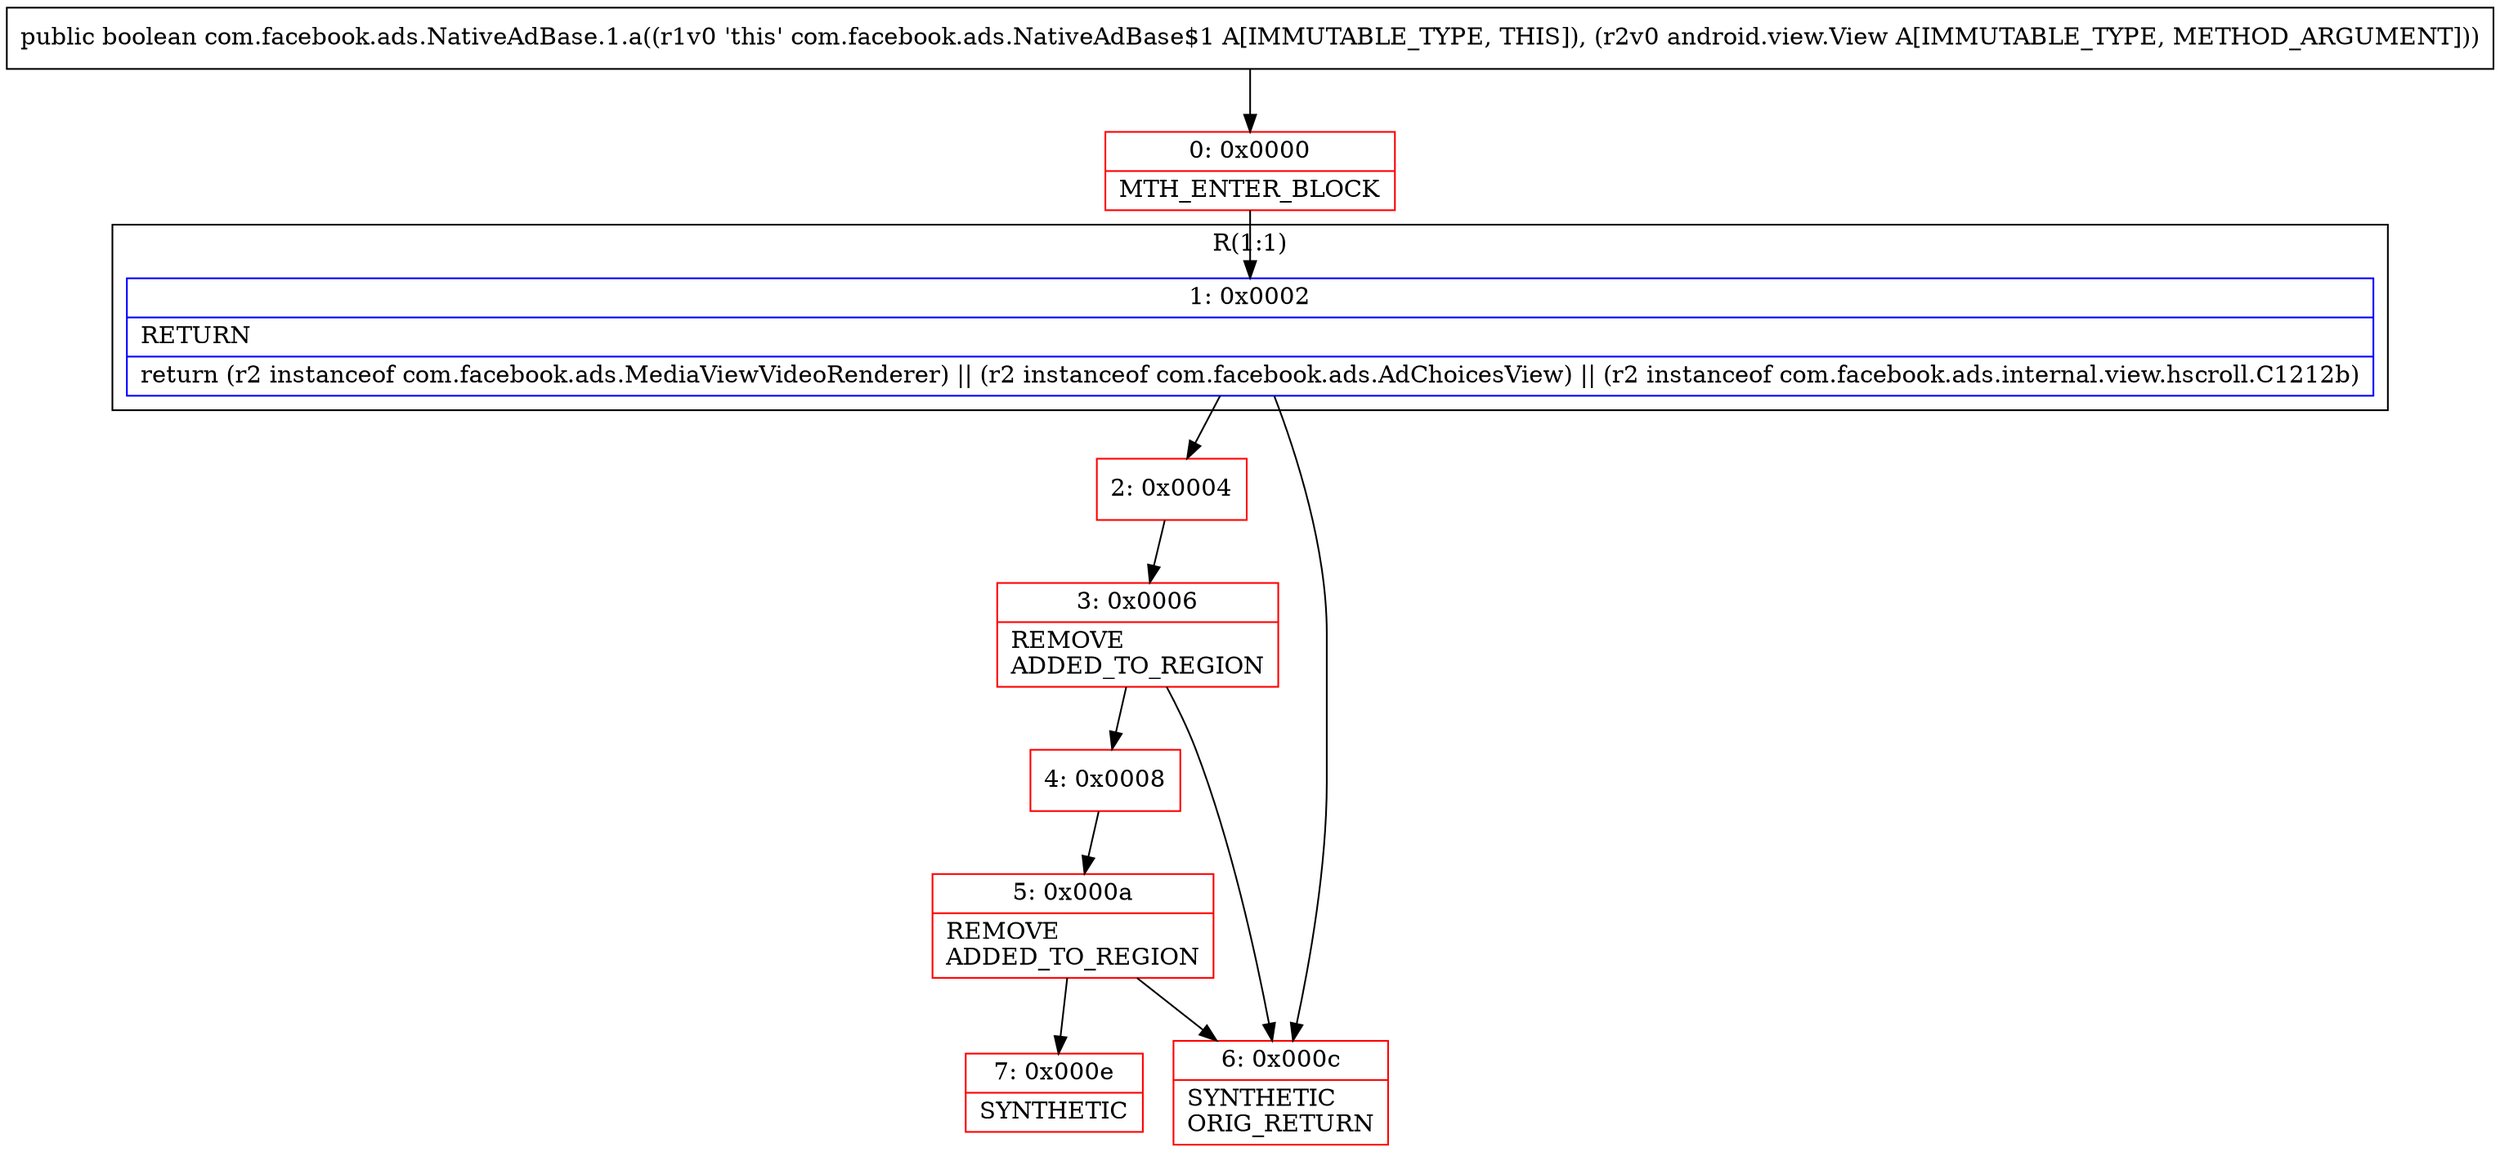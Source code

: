 digraph "CFG forcom.facebook.ads.NativeAdBase.1.a(Landroid\/view\/View;)Z" {
subgraph cluster_Region_2081280993 {
label = "R(1:1)";
node [shape=record,color=blue];
Node_1 [shape=record,label="{1\:\ 0x0002|RETURN\l|return (r2 instanceof com.facebook.ads.MediaViewVideoRenderer) \|\| (r2 instanceof com.facebook.ads.AdChoicesView) \|\| (r2 instanceof com.facebook.ads.internal.view.hscroll.C1212b)\l}"];
}
Node_0 [shape=record,color=red,label="{0\:\ 0x0000|MTH_ENTER_BLOCK\l}"];
Node_2 [shape=record,color=red,label="{2\:\ 0x0004}"];
Node_3 [shape=record,color=red,label="{3\:\ 0x0006|REMOVE\lADDED_TO_REGION\l}"];
Node_4 [shape=record,color=red,label="{4\:\ 0x0008}"];
Node_5 [shape=record,color=red,label="{5\:\ 0x000a|REMOVE\lADDED_TO_REGION\l}"];
Node_6 [shape=record,color=red,label="{6\:\ 0x000c|SYNTHETIC\lORIG_RETURN\l}"];
Node_7 [shape=record,color=red,label="{7\:\ 0x000e|SYNTHETIC\l}"];
MethodNode[shape=record,label="{public boolean com.facebook.ads.NativeAdBase.1.a((r1v0 'this' com.facebook.ads.NativeAdBase$1 A[IMMUTABLE_TYPE, THIS]), (r2v0 android.view.View A[IMMUTABLE_TYPE, METHOD_ARGUMENT])) }"];
MethodNode -> Node_0;
Node_1 -> Node_2;
Node_1 -> Node_6;
Node_0 -> Node_1;
Node_2 -> Node_3;
Node_3 -> Node_4;
Node_3 -> Node_6;
Node_4 -> Node_5;
Node_5 -> Node_6;
Node_5 -> Node_7;
}

